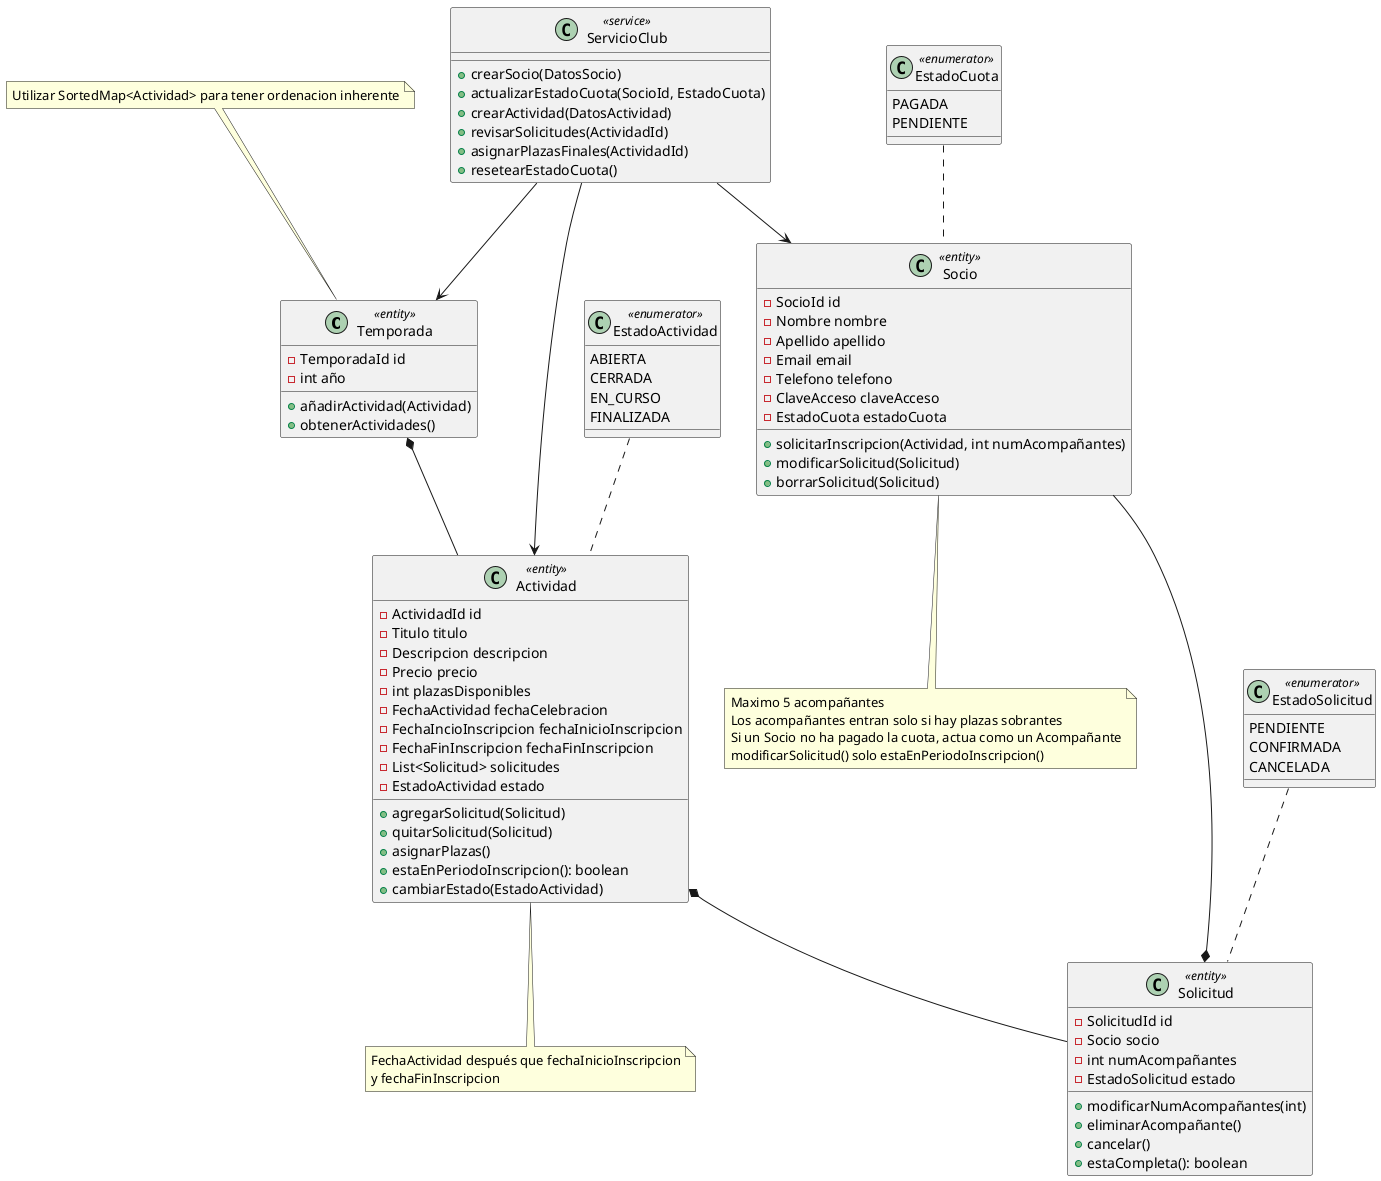 @startuml
class Temporada <<entity>> {
    -TemporadaId id
    -int año
    +añadirActividad(Actividad)
    +obtenerActividades()
}

note "Utilizar SortedMap<Actividad> para tener ordenacion inherente" as N3
N3 .. Temporada

class Socio <<entity>> {
    -SocioId id
    -Nombre nombre
    -Apellido apellido
    -Email email
    -Telefono telefono
    -ClaveAcceso claveAcceso
    -EstadoCuota estadoCuota
    +solicitarInscripcion(Actividad, int numAcompañantes)
    +modificarSolicitud(Solicitud)
    +borrarSolicitud(Solicitud)
}

note "Maximo 5 acompañantes\nLos acompañantes entran solo si hay plazas sobrantes\nSi un Socio no ha pagado la cuota, actua como un Acompañante\nmodificarSolicitud() solo estaEnPeriodoInscripcion()" as N2
Socio .. N2

class Actividad <<entity>> {
    -ActividadId id
    -Titulo titulo
    -Descripcion descripcion
    -Precio precio
    -int plazasDisponibles
    -FechaActividad fechaCelebracion
    -FechaIncioInscripcion fechaInicioInscripcion
    -FechaFinInscripcion fechaFinInscripcion
    -List<Solicitud> solicitudes
    -EstadoActividad estado
    +agregarSolicitud(Solicitud)
    +quitarSolicitud(Solicitud)
    +asignarPlazas()
    +estaEnPeriodoInscripcion(): boolean
    +cambiarEstado(EstadoActividad)
}

note "FechaActividad después que fechaInicioInscripcion\ny fechaFinInscripcion" as N1
Actividad .. N1

class Solicitud <<entity>> {
    -SolicitudId id
    -Socio socio
    -int numAcompañantes
    -EstadoSolicitud estado
    +modificarNumAcompañantes(int)
    +eliminarAcompañante()
    +cancelar()
    +estaCompleta(): boolean
}

class ServicioClub <<service>> {
    +crearSocio(DatosSocio)
    +actualizarEstadoCuota(SocioId, EstadoCuota)
    +crearActividad(DatosActividad)
    +revisarSolicitudes(ActividadId)
    +asignarPlazasFinales(ActividadId)
    +resetearEstadoCuota()
}

class EstadoActividad <<enumerator>> {
    ABIERTA
    CERRADA
    EN_CURSO
    FINALIZADA
}

class EstadoCuota <<enumerator>> {
    PAGADA
    PENDIENTE
}

class EstadoSolicitud <<enumerator>> {
    PENDIENTE
    CONFIRMADA
    CANCELADA
}

Temporada  *-- Actividad
Actividad *-- Solicitud
Socio --* Solicitud
EstadoCuota .. Socio
EstadoSolicitud .. Solicitud
EstadoActividad .. Actividad
ServicioClub --> Actividad
ServicioClub --> Temporada
ServicioClub --> Socio

@enduml